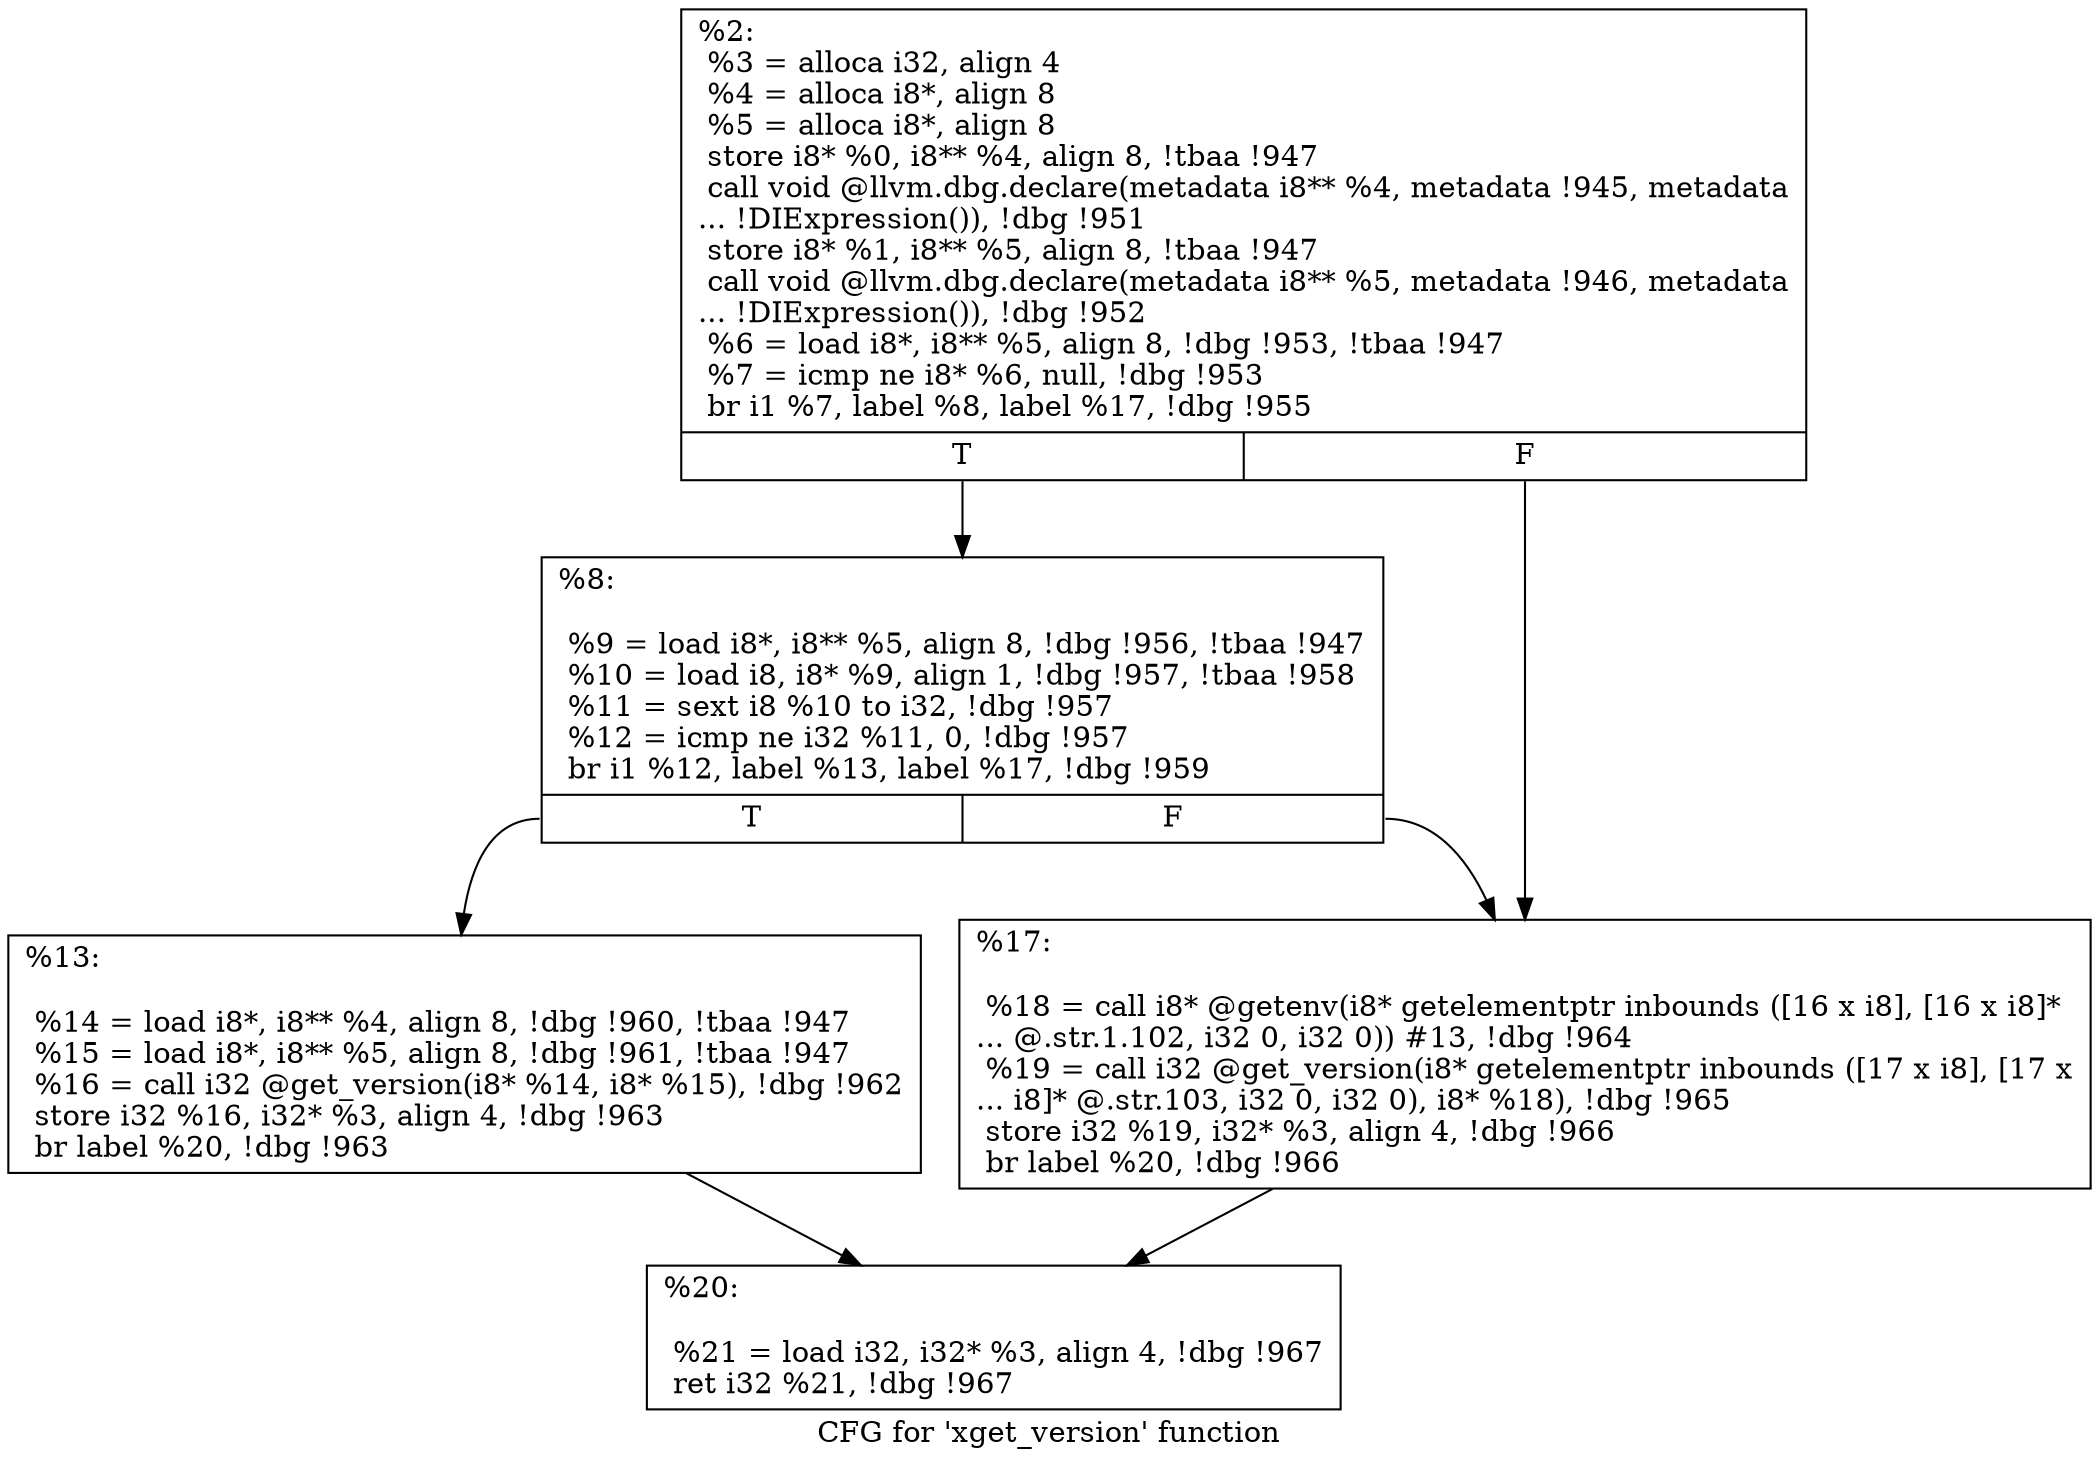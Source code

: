 digraph "CFG for 'xget_version' function" {
	label="CFG for 'xget_version' function";

	Node0x23f0230 [shape=record,label="{%2:\l  %3 = alloca i32, align 4\l  %4 = alloca i8*, align 8\l  %5 = alloca i8*, align 8\l  store i8* %0, i8** %4, align 8, !tbaa !947\l  call void @llvm.dbg.declare(metadata i8** %4, metadata !945, metadata\l... !DIExpression()), !dbg !951\l  store i8* %1, i8** %5, align 8, !tbaa !947\l  call void @llvm.dbg.declare(metadata i8** %5, metadata !946, metadata\l... !DIExpression()), !dbg !952\l  %6 = load i8*, i8** %5, align 8, !dbg !953, !tbaa !947\l  %7 = icmp ne i8* %6, null, !dbg !953\l  br i1 %7, label %8, label %17, !dbg !955\l|{<s0>T|<s1>F}}"];
	Node0x23f0230:s0 -> Node0x233f7d0;
	Node0x23f0230:s1 -> Node0x233f870;
	Node0x233f7d0 [shape=record,label="{%8:\l\l  %9 = load i8*, i8** %5, align 8, !dbg !956, !tbaa !947\l  %10 = load i8, i8* %9, align 1, !dbg !957, !tbaa !958\l  %11 = sext i8 %10 to i32, !dbg !957\l  %12 = icmp ne i32 %11, 0, !dbg !957\l  br i1 %12, label %13, label %17, !dbg !959\l|{<s0>T|<s1>F}}"];
	Node0x233f7d0:s0 -> Node0x233f820;
	Node0x233f7d0:s1 -> Node0x233f870;
	Node0x233f820 [shape=record,label="{%13:\l\l  %14 = load i8*, i8** %4, align 8, !dbg !960, !tbaa !947\l  %15 = load i8*, i8** %5, align 8, !dbg !961, !tbaa !947\l  %16 = call i32 @get_version(i8* %14, i8* %15), !dbg !962\l  store i32 %16, i32* %3, align 4, !dbg !963\l  br label %20, !dbg !963\l}"];
	Node0x233f820 -> Node0x233f8c0;
	Node0x233f870 [shape=record,label="{%17:\l\l  %18 = call i8* @getenv(i8* getelementptr inbounds ([16 x i8], [16 x i8]*\l... @.str.1.102, i32 0, i32 0)) #13, !dbg !964\l  %19 = call i32 @get_version(i8* getelementptr inbounds ([17 x i8], [17 x\l... i8]* @.str.103, i32 0, i32 0), i8* %18), !dbg !965\l  store i32 %19, i32* %3, align 4, !dbg !966\l  br label %20, !dbg !966\l}"];
	Node0x233f870 -> Node0x233f8c0;
	Node0x233f8c0 [shape=record,label="{%20:\l\l  %21 = load i32, i32* %3, align 4, !dbg !967\l  ret i32 %21, !dbg !967\l}"];
}

